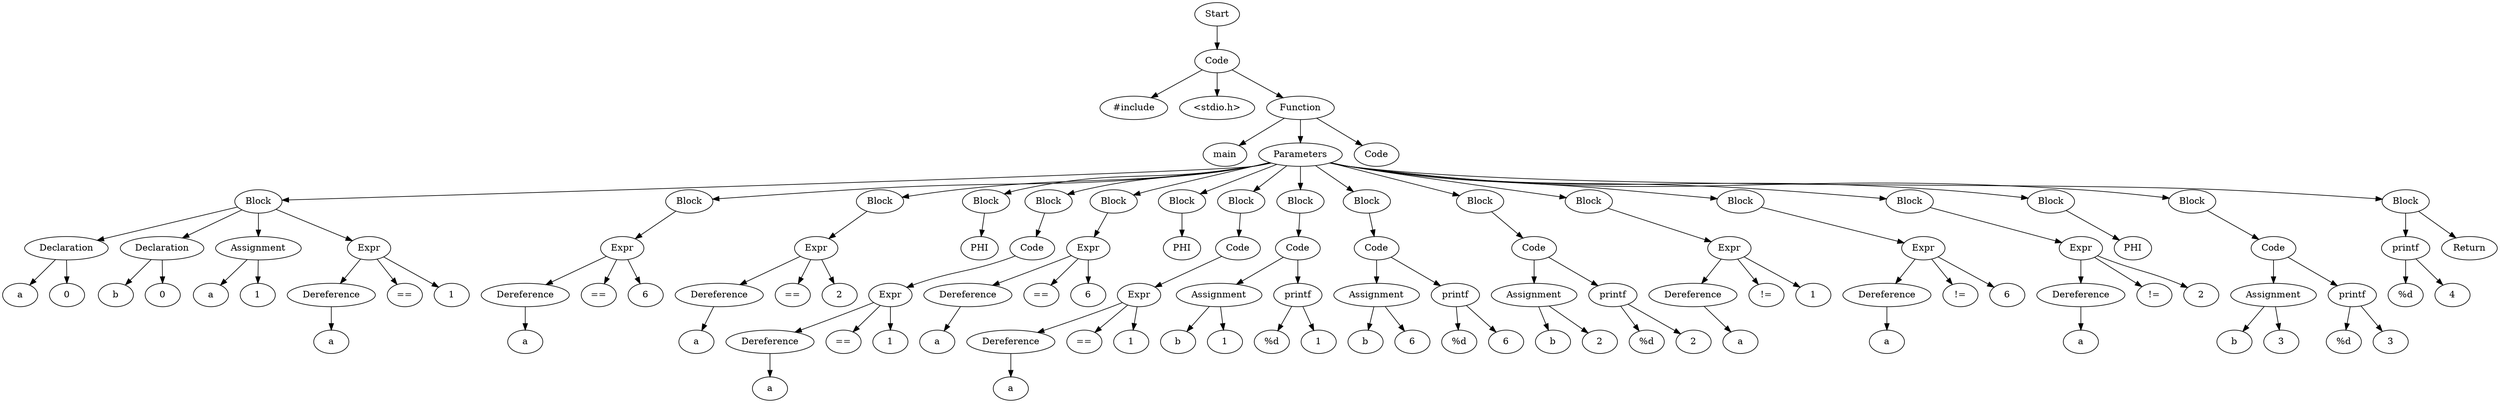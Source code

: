 digraph AST {
  "135327525502736" [label="Start"];
  "135327525502736" -> "135327525502352";
  "135327525502352" [label="Code"];
  "135327525502352" -> "135327525502160";
  "135327525502352" -> "135327525501968";
  "135327525502352" -> "135327525502064";
  "135327525502160" [label="#include"];
  "135327525501968" [label="<stdio.h>"];
  "135327525502064" [label="Function"];
  "135327525502064" -> "135327525494432";
  "135327525502064" -> "135327525499616";
  "135327525502064" -> "135327525498992";
  "135327525494432" [label="main"];
  "135327525499616" [label="Parameters"];
  "135327525499616" -> "135327525661920";
  "135327525499616" -> "135327525653952";
  "135327525499616" -> "135327525499520";
  "135327525499616" -> "135327525654384";
  "135327525499616" -> "135327525658464";
  "135327525499616" -> "135327525657168";
  "135327525499616" -> "135327525497936";
  "135327525499616" -> "135327525651264";
  "135327525499616" -> "135327525657216";
  "135327525499616" -> "135327525652608";
  "135327525499616" -> "135327525658416";
  "135327525499616" -> "135327525659088";
  "135327525499616" -> "135327525659712";
  "135327525499616" -> "135327525659760";
  "135327525499616" -> "135327525659376";
  "135327525499616" -> "135327525660864";
  "135327525499616" -> "135327525661488";
  "135327525661920" [label="Block"];
  "135327525661920" -> "135327525499040";
  "135327525661920" -> "135327525502640";
  "135327525661920" -> "135327525499376";
  "135327525661920" -> "135327525488288";
  "135327525499040" [label="Declaration"];
  "135327525499040" -> "135327525490544";
  "135327525499040" -> "135327525492512";
  "135327525490544" [label="a"];
  "135327525492512" [label="0"];
  "135327525502640" [label="Declaration"];
  "135327525502640" -> "135327525502592";
  "135327525502640" -> "135327525499568";
  "135327525502592" [label="b"];
  "135327525499568" [label="0"];
  "135327525499376" [label="Assignment"];
  "135327525499376" -> "135327525492896";
  "135327525499376" -> "135327525501440";
  "135327525492896" [label="a"];
  "135327525501440" [label="1"];
  "135327525488288" [label="Expr"];
  "135327525488288" -> "135327525650640";
  "135327525488288" -> "135327525498368";
  "135327525488288" -> "135327525501920";
  "135327525650640" [label="Dereference"];
  "135327525650640" -> "135327525502880";
  "135327525502880" [label="a"];
  "135327525498368" [label="=="];
  "135327525501920" [label="1"];
  "135327525653952" [label="Block"];
  "135327525653952" -> "135327525501008";
  "135327525501008" [label="Expr"];
  "135327525501008" -> "135327525654672";
  "135327525501008" -> "135327525501392";
  "135327525501008" -> "135327525502928";
  "135327525654672" [label="Dereference"];
  "135327525654672" -> "135327525498320";
  "135327525498320" [label="a"];
  "135327525501392" [label="=="];
  "135327525502928" [label="6"];
  "135327525499520" [label="Block"];
  "135327525499520" -> "135327525499328";
  "135327525499328" [label="Expr"];
  "135327525499328" -> "135327525655728";
  "135327525499328" -> "135327525492608";
  "135327525499328" -> "135327525502784";
  "135327525655728" [label="Dereference"];
  "135327525655728" -> "135327525491600";
  "135327525491600" [label="a"];
  "135327525492608" [label="=="];
  "135327525502784" [label="2"];
  "135327525654384" [label="Block"];
  "135327525654384" -> "135327525650976";
  "135327525650976" [label="PHI"];
  "135327525658464" [label="Block"];
  "135327525658464" -> "135327525651888";
  "135327525651888" [label="Code"];
  "135327525651888" -> "135327525653232";
  "135327525653232" [label="Expr"];
  "135327525653232" -> "135327525655680";
  "135327525653232" -> "135327525655008";
  "135327525653232" -> "135327525654624";
  "135327525655680" [label="Dereference"];
  "135327525655680" -> "135327525650544";
  "135327525650544" [label="a"];
  "135327525655008" [label="=="];
  "135327525654624" [label="1"];
  "135327525657168" [label="Block"];
  "135327525657168" -> "135327525653472";
  "135327525653472" [label="Expr"];
  "135327525653472" -> "135327525651600";
  "135327525653472" -> "135327525654864";
  "135327525653472" -> "135327525652272";
  "135327525651600" [label="Dereference"];
  "135327525651600" -> "135327525650784";
  "135327525650784" [label="a"];
  "135327525654864" [label="=="];
  "135327525652272" [label="6"];
  "135327525497936" [label="Block"];
  "135327525497936" -> "135327525500816";
  "135327525500816" [label="PHI"];
  "135327525651264" [label="Block"];
  "135327525651264" -> "135327525651552";
  "135327525651552" [label="Code"];
  "135327525651552" -> "135327525502112";
  "135327525502112" [label="Expr"];
  "135327525502112" -> "135327525651504";
  "135327525502112" -> "135327525502496";
  "135327525502112" -> "135327525499424";
  "135327525651504" [label="Dereference"];
  "135327525651504" -> "135327525498944";
  "135327525498944" [label="a"];
  "135327525502496" [label="=="];
  "135327525499424" [label="1"];
  "135327525657216" [label="Block"];
  "135327525657216" -> "135327525491216";
  "135327525491216" [label="Code"];
  "135327525491216" -> "135327525492032";
  "135327525491216" -> "135327525650496";
  "135327525492032" [label="Assignment"];
  "135327525492032" -> "135327525486992";
  "135327525492032" -> "135327525650736";
  "135327525486992" [label="b"];
  "135327525650736" [label="1"];
  "135327525650496" [label="printf"];
  "135327525650496" -> "135327525656736";
  "135327525650496" -> "135327525651168";
  "135327525656736" [label="%d"];
  "135327525651168" [label="1"];
  "135327525652608" [label="Block"];
  "135327525652608" -> "135327525651456";
  "135327525651456" [label="Code"];
  "135327525651456" -> "135327525651696";
  "135327525651456" -> "135327525651840";
  "135327525651696" [label="Assignment"];
  "135327525651696" -> "135327525651792";
  "135327525651696" -> "135327525652080";
  "135327525651792" [label="b"];
  "135327525652080" [label="6"];
  "135327525651840" [label="printf"];
  "135327525651840" -> "135327525656784";
  "135327525651840" -> "135327525652512";
  "135327525656784" [label="%d"];
  "135327525652512" [label="6"];
  "135327525658416" [label="Block"];
  "135327525658416" -> "135327525652800";
  "135327525652800" [label="Code"];
  "135327525652800" -> "135327525653040";
  "135327525652800" -> "135327525653184";
  "135327525653040" [label="Assignment"];
  "135327525653040" -> "135327525653136";
  "135327525653040" -> "135327525653424";
  "135327525653136" [label="b"];
  "135327525653424" [label="2"];
  "135327525653184" [label="printf"];
  "135327525653184" -> "135327525656832";
  "135327525653184" -> "135327525653856";
  "135327525656832" [label="%d"];
  "135327525653856" [label="2"];
  "135327525659088" [label="Block"];
  "135327525659088" -> "135327525655584";
  "135327525655584" [label="Expr"];
  "135327525655584" -> "135327525655104";
  "135327525655584" -> "135327525652128";
  "135327525655584" -> "135327525655440";
  "135327525655104" [label="Dereference"];
  "135327525655104" -> "135327525652896";
  "135327525652896" [label="a"];
  "135327525652128" [label="!="];
  "135327525655440" [label="1"];
  "135327525659712" [label="Block"];
  "135327525659712" -> "135327525656640";
  "135327525656640" [label="Expr"];
  "135327525656640" -> "135327525653088";
  "135327525656640" -> "135327525656592";
  "135327525656640" -> "135327525651936";
  "135327525653088" [label="Dereference"];
  "135327525653088" -> "135327525656544";
  "135327525656544" [label="a"];
  "135327525656592" [label="!="];
  "135327525651936" [label="6"];
  "135327525659760" [label="Block"];
  "135327525659760" -> "135327525652848";
  "135327525652848" [label="Expr"];
  "135327525652848" -> "135327525652560";
  "135327525652848" -> "135327525652416";
  "135327525652848" -> "135327525652368";
  "135327525652560" [label="Dereference"];
  "135327525652560" -> "135327525655488";
  "135327525655488" [label="a"];
  "135327525652416" [label="!="];
  "135327525652368" [label="2"];
  "135327525659376" [label="Block"];
  "135327525659376" -> "135327525660384";
  "135327525660384" [label="PHI"];
  "135327525660864" [label="Block"];
  "135327525660864" -> "135327525654192";
  "135327525654192" [label="Code"];
  "135327525654192" -> "135327525654432";
  "135327525654192" -> "135327525654576";
  "135327525654432" [label="Assignment"];
  "135327525654432" -> "135327525654528";
  "135327525654432" -> "135327525654816";
  "135327525654528" [label="b"];
  "135327525654816" [label="3"];
  "135327525654576" [label="printf"];
  "135327525654576" -> "135327525656880";
  "135327525654576" -> "135327525655248";
  "135327525656880" [label="%d"];
  "135327525655248" [label="3"];
  "135327525661488" [label="Block"];
  "135327525661488" -> "135327525654288";
  "135327525661488" -> "135327525655872";
  "135327525654288" [label="printf"];
  "135327525654288" -> "135327525656928";
  "135327525654288" -> "135327525655824";
  "135327525656928" [label="%d"];
  "135327525655824" [label="4"];
  "135327525655872" [label="Return"];
  "135327525498992" [label="Code"];
}
